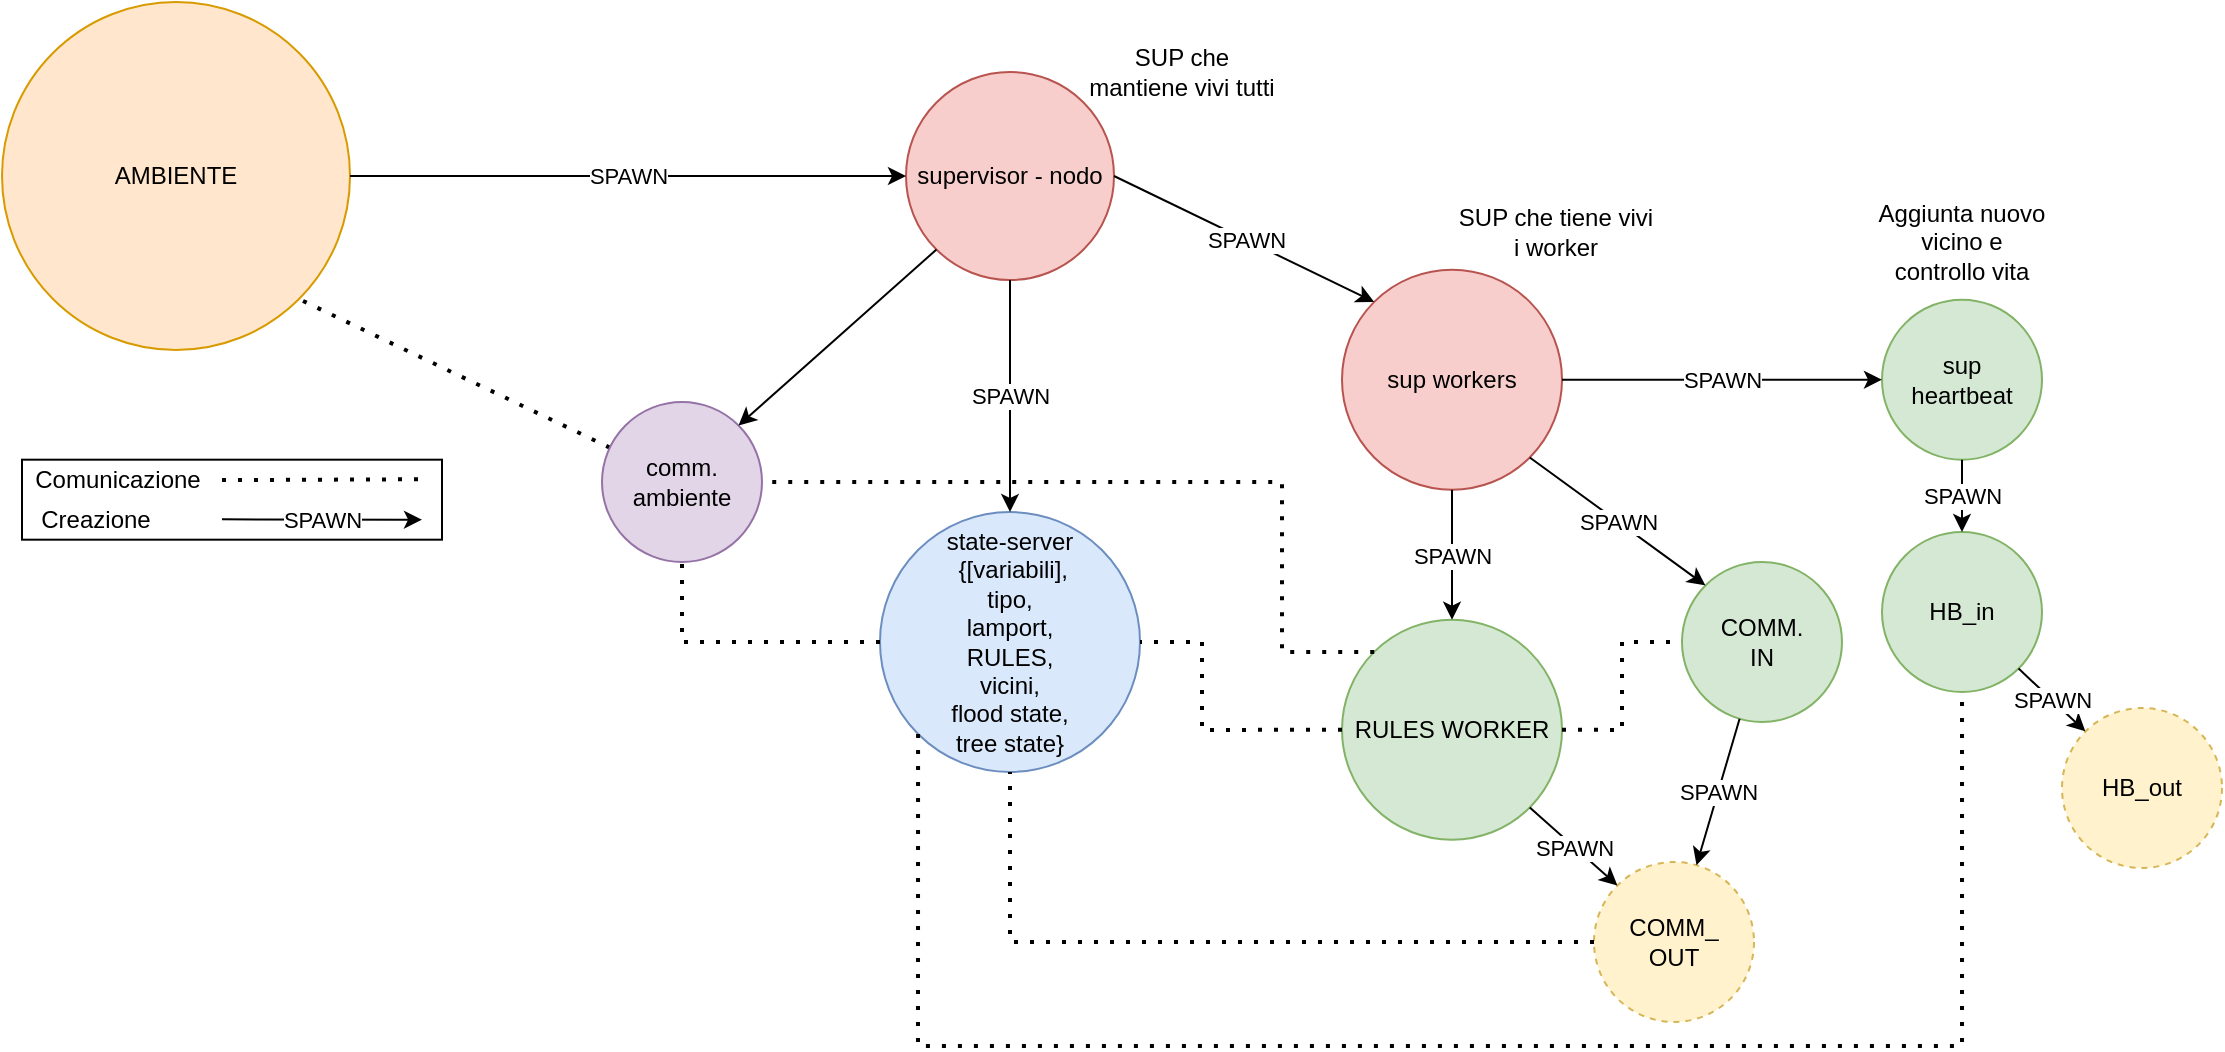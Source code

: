 <mxfile version="14.5.10" type="github">
  <diagram id="8f2JrUlGuPTvHsmJs0fN" name="Page-1">
    <mxGraphModel dx="1182" dy="769" grid="1" gridSize="10" guides="1" tooltips="1" connect="1" arrows="1" fold="1" page="1" pageScale="1" pageWidth="827" pageHeight="1169" math="0" shadow="0">
      <root>
        <mxCell id="0" />
        <mxCell id="1" parent="0" />
        <mxCell id="-jcanLdKdCl-yKt6BdGD-53" value="" style="rounded=0;whiteSpace=wrap;html=1;fillColor=#ffffff;" parent="1" vertex="1">
          <mxGeometry x="10" y="228.84" width="210" height="40" as="geometry" />
        </mxCell>
        <mxCell id="IBeI8l__l9tSu07Wctf3-1" value="supervisor - nodo" style="ellipse;whiteSpace=wrap;html=1;aspect=fixed;fillColor=#f8cecc;strokeColor=#b85450;" parent="1" vertex="1">
          <mxGeometry x="452" y="35" width="104" height="104" as="geometry" />
        </mxCell>
        <mxCell id="IBeI8l__l9tSu07Wctf3-3" value="state-server&lt;br&gt;&amp;nbsp;{[variabili], &lt;br&gt;tipo,&lt;br&gt;lamport,&lt;br&gt;RULES,&lt;br&gt;vicini,&lt;br&gt;flood state,&lt;br&gt;tree state}" style="ellipse;whiteSpace=wrap;html=1;aspect=fixed;fillColor=#dae8fc;strokeColor=#6c8ebf;" parent="1" vertex="1">
          <mxGeometry x="439" y="255" width="130" height="130" as="geometry" />
        </mxCell>
        <mxCell id="IBeI8l__l9tSu07Wctf3-5" value="sup workers" style="ellipse;whiteSpace=wrap;html=1;aspect=fixed;fillColor=#f8cecc;strokeColor=#b85450;" parent="1" vertex="1">
          <mxGeometry x="670" y="133.84" width="110" height="110" as="geometry" />
        </mxCell>
        <mxCell id="IBeI8l__l9tSu07Wctf3-8" value="COMM.&lt;br&gt;IN" style="ellipse;whiteSpace=wrap;html=1;aspect=fixed;fillColor=#d5e8d4;strokeColor=#82b366;" parent="1" vertex="1">
          <mxGeometry x="840" y="280.0" width="80" height="80" as="geometry" />
        </mxCell>
        <mxCell id="IBeI8l__l9tSu07Wctf3-12" value="RULES WORKER" style="ellipse;whiteSpace=wrap;html=1;aspect=fixed;fillColor=#d5e8d4;strokeColor=#82b366;" parent="1" vertex="1">
          <mxGeometry x="670" y="308.84" width="110" height="110" as="geometry" />
        </mxCell>
        <mxCell id="IBeI8l__l9tSu07Wctf3-23" value="SUP che mantiene vivi tutti" style="text;html=1;strokeColor=none;fillColor=none;align=center;verticalAlign=middle;whiteSpace=wrap;rounded=0;" parent="1" vertex="1">
          <mxGeometry x="540" y="10" width="100" height="50" as="geometry" />
        </mxCell>
        <mxCell id="IBeI8l__l9tSu07Wctf3-24" value="SUP che tiene vivi i worker" style="text;html=1;strokeColor=none;fillColor=none;align=center;verticalAlign=middle;whiteSpace=wrap;rounded=0;" parent="1" vertex="1">
          <mxGeometry x="727" y="100.0" width="100" height="30" as="geometry" />
        </mxCell>
        <mxCell id="IBeI8l__l9tSu07Wctf3-25" value="AMBIENTE" style="ellipse;whiteSpace=wrap;html=1;aspect=fixed;fillColor=#ffe6cc;strokeColor=#d79b00;" parent="1" vertex="1">
          <mxGeometry width="174" height="174" as="geometry" />
        </mxCell>
        <mxCell id="IBeI8l__l9tSu07Wctf3-32" value="" style="endArrow=none;dashed=1;html=1;dashPattern=1 3;strokeWidth=2;entryX=1;entryY=1;entryDx=0;entryDy=0;" parent="1" source="-jcanLdKdCl-yKt6BdGD-3" target="IBeI8l__l9tSu07Wctf3-25" edge="1">
          <mxGeometry width="50" height="50" relative="1" as="geometry">
            <mxPoint x="680" y="146" as="sourcePoint" />
            <mxPoint x="307.0" y="20" as="targetPoint" />
          </mxGeometry>
        </mxCell>
        <mxCell id="IBeI8l__l9tSu07Wctf3-35" value="" style="endArrow=classic;html=1;entryX=0;entryY=0.5;entryDx=0;entryDy=0;exitX=1;exitY=0.5;exitDx=0;exitDy=0;" parent="1" source="IBeI8l__l9tSu07Wctf3-25" target="IBeI8l__l9tSu07Wctf3-1" edge="1">
          <mxGeometry relative="1" as="geometry">
            <mxPoint x="220" y="40" as="sourcePoint" />
            <mxPoint x="540" y="280" as="targetPoint" />
          </mxGeometry>
        </mxCell>
        <mxCell id="IBeI8l__l9tSu07Wctf3-36" value="SPAWN" style="edgeLabel;resizable=0;html=1;align=center;verticalAlign=middle;" parent="IBeI8l__l9tSu07Wctf3-35" connectable="0" vertex="1">
          <mxGeometry relative="1" as="geometry" />
        </mxCell>
        <mxCell id="CnOm33l_RqHOCfw_i5Eg-1" value="sup&lt;br&gt;heartbeat" style="ellipse;whiteSpace=wrap;html=1;aspect=fixed;fillColor=#d5e8d4;strokeColor=#82b366;" parent="1" vertex="1">
          <mxGeometry x="940" y="148.84" width="80" height="80" as="geometry" />
        </mxCell>
        <mxCell id="CnOm33l_RqHOCfw_i5Eg-6" value="Aggiunta nuovo vicino e controllo vita" style="text;html=1;strokeColor=none;fillColor=none;align=center;verticalAlign=middle;whiteSpace=wrap;rounded=0;" parent="1" vertex="1">
          <mxGeometry x="935" y="110.0" width="90" height="20" as="geometry" />
        </mxCell>
        <mxCell id="-jcanLdKdCl-yKt6BdGD-3" value="comm.&lt;br&gt;ambiente" style="ellipse;whiteSpace=wrap;html=1;aspect=fixed;fillColor=#e1d5e7;strokeColor=#9673a6;" parent="1" vertex="1">
          <mxGeometry x="300" y="200.0" width="80" height="80" as="geometry" />
        </mxCell>
        <mxCell id="-jcanLdKdCl-yKt6BdGD-7" value="" style="endArrow=classic;html=1;entryX=1;entryY=0;entryDx=0;entryDy=0;exitX=0;exitY=1;exitDx=0;exitDy=0;" parent="1" source="IBeI8l__l9tSu07Wctf3-1" target="-jcanLdKdCl-yKt6BdGD-3" edge="1">
          <mxGeometry width="50" height="50" relative="1" as="geometry">
            <mxPoint x="538" y="124" as="sourcePoint" />
            <mxPoint x="600" y="243.84" as="targetPoint" />
          </mxGeometry>
        </mxCell>
        <mxCell id="-jcanLdKdCl-yKt6BdGD-8" value="COMM_&lt;br&gt;OUT" style="ellipse;whiteSpace=wrap;html=1;aspect=fixed;dashed=1;fillColor=#fff2cc;strokeColor=#d6b656;" parent="1" vertex="1">
          <mxGeometry x="796" y="430.0" width="80" height="80" as="geometry" />
        </mxCell>
        <mxCell id="-jcanLdKdCl-yKt6BdGD-12" value="" style="endArrow=classic;html=1;exitX=0.5;exitY=1;exitDx=0;exitDy=0;" parent="1" source="IBeI8l__l9tSu07Wctf3-1" target="IBeI8l__l9tSu07Wctf3-3" edge="1">
          <mxGeometry relative="1" as="geometry">
            <mxPoint x="186.54" y="249.24" as="sourcePoint" />
            <mxPoint x="403.996" y="363.84" as="targetPoint" />
          </mxGeometry>
        </mxCell>
        <mxCell id="-jcanLdKdCl-yKt6BdGD-13" value="SPAWN" style="edgeLabel;resizable=0;html=1;align=center;verticalAlign=middle;" parent="-jcanLdKdCl-yKt6BdGD-12" connectable="0" vertex="1">
          <mxGeometry relative="1" as="geometry" />
        </mxCell>
        <mxCell id="-jcanLdKdCl-yKt6BdGD-14" value="" style="endArrow=classic;html=1;entryX=0;entryY=0;entryDx=0;entryDy=0;exitX=1;exitY=0.5;exitDx=0;exitDy=0;" parent="1" source="IBeI8l__l9tSu07Wctf3-1" target="IBeI8l__l9tSu07Wctf3-5" edge="1">
          <mxGeometry relative="1" as="geometry">
            <mxPoint x="640" y="87" as="sourcePoint" />
            <mxPoint x="561.456" y="125.44" as="targetPoint" />
          </mxGeometry>
        </mxCell>
        <mxCell id="-jcanLdKdCl-yKt6BdGD-15" value="SPAWN" style="edgeLabel;resizable=0;html=1;align=center;verticalAlign=middle;" parent="-jcanLdKdCl-yKt6BdGD-14" connectable="0" vertex="1">
          <mxGeometry relative="1" as="geometry" />
        </mxCell>
        <mxCell id="-jcanLdKdCl-yKt6BdGD-16" value="" style="endArrow=classic;html=1;entryX=0.5;entryY=0;entryDx=0;entryDy=0;exitX=0.5;exitY=1;exitDx=0;exitDy=0;" parent="1" source="IBeI8l__l9tSu07Wctf3-5" target="IBeI8l__l9tSu07Wctf3-12" edge="1">
          <mxGeometry relative="1" as="geometry">
            <mxPoint x="484.0" y="20.84" as="sourcePoint" />
            <mxPoint x="701.456" y="135.44" as="targetPoint" />
          </mxGeometry>
        </mxCell>
        <mxCell id="-jcanLdKdCl-yKt6BdGD-17" value="SPAWN" style="edgeLabel;resizable=0;html=1;align=center;verticalAlign=middle;" parent="-jcanLdKdCl-yKt6BdGD-16" connectable="0" vertex="1">
          <mxGeometry relative="1" as="geometry" />
        </mxCell>
        <mxCell id="-jcanLdKdCl-yKt6BdGD-18" value="" style="endArrow=classic;html=1;entryX=0;entryY=0;entryDx=0;entryDy=0;exitX=1;exitY=1;exitDx=0;exitDy=0;" parent="1" source="IBeI8l__l9tSu07Wctf3-5" target="IBeI8l__l9tSu07Wctf3-8" edge="1">
          <mxGeometry relative="1" as="geometry">
            <mxPoint x="494.0" y="30.84" as="sourcePoint" />
            <mxPoint x="711.456" y="145.44" as="targetPoint" />
          </mxGeometry>
        </mxCell>
        <mxCell id="-jcanLdKdCl-yKt6BdGD-19" value="SPAWN" style="edgeLabel;resizable=0;html=1;align=center;verticalAlign=middle;" parent="-jcanLdKdCl-yKt6BdGD-18" connectable="0" vertex="1">
          <mxGeometry relative="1" as="geometry" />
        </mxCell>
        <mxCell id="-jcanLdKdCl-yKt6BdGD-20" value="" style="endArrow=classic;html=1;entryX=0;entryY=0.5;entryDx=0;entryDy=0;exitX=1;exitY=0.5;exitDx=0;exitDy=0;" parent="1" source="IBeI8l__l9tSu07Wctf3-5" target="CnOm33l_RqHOCfw_i5Eg-1" edge="1">
          <mxGeometry relative="1" as="geometry">
            <mxPoint x="504.0" y="40.84" as="sourcePoint" />
            <mxPoint x="721.456" y="155.44" as="targetPoint" />
          </mxGeometry>
        </mxCell>
        <mxCell id="-jcanLdKdCl-yKt6BdGD-21" value="SPAWN" style="edgeLabel;resizable=0;html=1;align=center;verticalAlign=middle;" parent="-jcanLdKdCl-yKt6BdGD-20" connectable="0" vertex="1">
          <mxGeometry relative="1" as="geometry" />
        </mxCell>
        <mxCell id="-jcanLdKdCl-yKt6BdGD-30" value="" style="endArrow=none;dashed=1;html=1;dashPattern=1 3;strokeWidth=2;entryX=0.5;entryY=1;entryDx=0;entryDy=0;exitX=0;exitY=0.5;exitDx=0;exitDy=0;rounded=0;" parent="1" source="-jcanLdKdCl-yKt6BdGD-8" target="IBeI8l__l9tSu07Wctf3-3" edge="1">
          <mxGeometry width="50" height="50" relative="1" as="geometry">
            <mxPoint x="360" y="428.84" as="sourcePoint" />
            <mxPoint x="410" y="378.84" as="targetPoint" />
            <Array as="points">
              <mxPoint x="630" y="470" />
              <mxPoint x="504" y="470" />
              <mxPoint x="504" y="440" />
            </Array>
          </mxGeometry>
        </mxCell>
        <mxCell id="-jcanLdKdCl-yKt6BdGD-31" value="" style="endArrow=none;dashed=1;html=1;dashPattern=1 3;strokeWidth=2;exitX=0;exitY=1;exitDx=0;exitDy=0;rounded=0;entryX=0.5;entryY=1;entryDx=0;entryDy=0;" parent="1" source="IBeI8l__l9tSu07Wctf3-3" edge="1">
          <mxGeometry width="50" height="50" relative="1" as="geometry">
            <mxPoint x="458.038" y="357.962" as="sourcePoint" />
            <mxPoint x="980" y="337" as="targetPoint" />
            <Array as="points">
              <mxPoint x="458" y="522" />
              <mxPoint x="980" y="522" />
            </Array>
          </mxGeometry>
        </mxCell>
        <mxCell id="-jcanLdKdCl-yKt6BdGD-32" value="" style="endArrow=none;dashed=1;html=1;dashPattern=1 3;strokeWidth=2;exitX=0;exitY=0.5;exitDx=0;exitDy=0;rounded=0;entryX=1;entryY=0.5;entryDx=0;entryDy=0;" parent="1" source="IBeI8l__l9tSu07Wctf3-12" target="IBeI8l__l9tSu07Wctf3-3" edge="1">
          <mxGeometry width="50" height="50" relative="1" as="geometry">
            <mxPoint x="390" y="443.84" as="sourcePoint" />
            <mxPoint x="600" y="310" as="targetPoint" />
            <Array as="points">
              <mxPoint x="600" y="364" />
              <mxPoint x="600" y="320" />
            </Array>
          </mxGeometry>
        </mxCell>
        <mxCell id="-jcanLdKdCl-yKt6BdGD-35" value="" style="endArrow=none;dashed=1;html=1;dashPattern=1 3;strokeWidth=2;entryX=1;entryY=0.5;entryDx=0;entryDy=0;exitX=0;exitY=0;exitDx=0;exitDy=0;rounded=0;orthogonal=1;" parent="1" source="IBeI8l__l9tSu07Wctf3-12" target="-jcanLdKdCl-yKt6BdGD-3" edge="1">
          <mxGeometry width="50" height="50" relative="1" as="geometry">
            <mxPoint x="360" y="302.91" as="sourcePoint" />
            <mxPoint x="478.284" y="211.194" as="targetPoint" />
            <Array as="points">
              <mxPoint x="640" y="325" />
              <mxPoint x="640" y="240" />
            </Array>
          </mxGeometry>
        </mxCell>
        <mxCell id="-jcanLdKdCl-yKt6BdGD-39" value="" style="endArrow=classic;html=1;entryX=0;entryY=0;entryDx=0;entryDy=0;exitX=1;exitY=1;exitDx=0;exitDy=0;" parent="1" source="IBeI8l__l9tSu07Wctf3-12" target="-jcanLdKdCl-yKt6BdGD-8" edge="1">
          <mxGeometry relative="1" as="geometry">
            <mxPoint x="820" y="290" as="sourcePoint" />
            <mxPoint x="820" y="355" as="targetPoint" />
          </mxGeometry>
        </mxCell>
        <mxCell id="-jcanLdKdCl-yKt6BdGD-40" value="SPAWN" style="edgeLabel;resizable=0;html=1;align=center;verticalAlign=middle;" parent="-jcanLdKdCl-yKt6BdGD-39" connectable="0" vertex="1">
          <mxGeometry relative="1" as="geometry" />
        </mxCell>
        <mxCell id="-jcanLdKdCl-yKt6BdGD-45" value="" style="endArrow=none;dashed=1;html=1;dashPattern=1 3;strokeWidth=2;entryX=0;entryY=0.5;entryDx=0;entryDy=0;exitX=1;exitY=0.5;exitDx=0;exitDy=0;rounded=0;" parent="1" source="IBeI8l__l9tSu07Wctf3-12" target="IBeI8l__l9tSu07Wctf3-8" edge="1">
          <mxGeometry width="50" height="50" relative="1" as="geometry">
            <mxPoint x="540" y="420" as="sourcePoint" />
            <mxPoint x="590" y="370" as="targetPoint" />
            <Array as="points">
              <mxPoint x="810" y="364" />
              <mxPoint x="810" y="320" />
            </Array>
          </mxGeometry>
        </mxCell>
        <mxCell id="-jcanLdKdCl-yKt6BdGD-46" value="" style="endArrow=none;dashed=1;html=1;dashPattern=1 3;strokeWidth=2;entryX=0.5;entryY=1;entryDx=0;entryDy=0;exitX=0;exitY=0.5;exitDx=0;exitDy=0;rounded=0;" parent="1" source="IBeI8l__l9tSu07Wctf3-3" target="-jcanLdKdCl-yKt6BdGD-3" edge="1">
          <mxGeometry width="50" height="50" relative="1" as="geometry">
            <mxPoint x="240" y="418.84" as="sourcePoint" />
            <mxPoint x="290" y="368.84" as="targetPoint" />
            <Array as="points">
              <mxPoint x="340" y="320" />
            </Array>
          </mxGeometry>
        </mxCell>
        <mxCell id="-jcanLdKdCl-yKt6BdGD-47" value="" style="endArrow=none;dashed=1;html=1;dashPattern=1 3;strokeWidth=2;" parent="1" edge="1">
          <mxGeometry width="50" height="50" relative="1" as="geometry">
            <mxPoint x="110" y="239.05" as="sourcePoint" />
            <mxPoint x="210" y="238.63" as="targetPoint" />
          </mxGeometry>
        </mxCell>
        <mxCell id="-jcanLdKdCl-yKt6BdGD-48" value="Comunicazione" style="text;html=1;strokeColor=none;fillColor=none;align=center;verticalAlign=middle;whiteSpace=wrap;rounded=0;dashed=1;" parent="1" vertex="1">
          <mxGeometry x="13" y="228.84" width="90" height="20" as="geometry" />
        </mxCell>
        <mxCell id="-jcanLdKdCl-yKt6BdGD-50" value="" style="endArrow=classic;html=1;" parent="1" edge="1">
          <mxGeometry relative="1" as="geometry">
            <mxPoint x="110" y="258.67" as="sourcePoint" />
            <mxPoint x="210" y="258.84" as="targetPoint" />
          </mxGeometry>
        </mxCell>
        <mxCell id="-jcanLdKdCl-yKt6BdGD-51" value="SPAWN" style="edgeLabel;resizable=0;html=1;align=center;verticalAlign=middle;" parent="-jcanLdKdCl-yKt6BdGD-50" connectable="0" vertex="1">
          <mxGeometry relative="1" as="geometry" />
        </mxCell>
        <mxCell id="-jcanLdKdCl-yKt6BdGD-52" value="Creazione" style="text;html=1;strokeColor=none;fillColor=none;align=center;verticalAlign=middle;whiteSpace=wrap;rounded=0;dashed=1;" parent="1" vertex="1">
          <mxGeometry x="13" y="248.84" width="68" height="20" as="geometry" />
        </mxCell>
        <mxCell id="3y9wfljf3Pt6f6VjnLFp-1" value="HB_in" style="ellipse;whiteSpace=wrap;html=1;aspect=fixed;fillColor=#d5e8d4;strokeColor=#82b366;" vertex="1" parent="1">
          <mxGeometry x="940" y="265" width="80" height="80" as="geometry" />
        </mxCell>
        <mxCell id="3y9wfljf3Pt6f6VjnLFp-2" value="HB_out" style="ellipse;whiteSpace=wrap;html=1;aspect=fixed;fillColor=#fff2cc;strokeColor=#d6b656;dashed=1;" vertex="1" parent="1">
          <mxGeometry x="1030" y="353" width="80" height="80" as="geometry" />
        </mxCell>
        <mxCell id="3y9wfljf3Pt6f6VjnLFp-4" value="" style="endArrow=classic;html=1;entryX=0;entryY=0;entryDx=0;entryDy=0;exitX=1;exitY=1;exitDx=0;exitDy=0;" edge="1" parent="1" source="3y9wfljf3Pt6f6VjnLFp-1" target="3y9wfljf3Pt6f6VjnLFp-2">
          <mxGeometry relative="1" as="geometry">
            <mxPoint x="773.891" y="237.731" as="sourcePoint" />
            <mxPoint x="861.716" y="301.716" as="targetPoint" />
          </mxGeometry>
        </mxCell>
        <mxCell id="3y9wfljf3Pt6f6VjnLFp-5" value="SPAWN" style="edgeLabel;resizable=0;html=1;align=center;verticalAlign=middle;" connectable="0" vertex="1" parent="3y9wfljf3Pt6f6VjnLFp-4">
          <mxGeometry relative="1" as="geometry" />
        </mxCell>
        <mxCell id="3y9wfljf3Pt6f6VjnLFp-6" value="" style="endArrow=classic;html=1;entryX=0.5;entryY=0;entryDx=0;entryDy=0;exitX=0.5;exitY=1;exitDx=0;exitDy=0;" edge="1" parent="1" source="CnOm33l_RqHOCfw_i5Eg-1" target="3y9wfljf3Pt6f6VjnLFp-1">
          <mxGeometry relative="1" as="geometry">
            <mxPoint x="735" y="253.84" as="sourcePoint" />
            <mxPoint x="735" y="318.84" as="targetPoint" />
          </mxGeometry>
        </mxCell>
        <mxCell id="3y9wfljf3Pt6f6VjnLFp-7" value="SPAWN" style="edgeLabel;resizable=0;html=1;align=center;verticalAlign=middle;" connectable="0" vertex="1" parent="3y9wfljf3Pt6f6VjnLFp-6">
          <mxGeometry relative="1" as="geometry" />
        </mxCell>
        <mxCell id="3y9wfljf3Pt6f6VjnLFp-8" value="" style="endArrow=classic;html=1;" edge="1" parent="1" source="IBeI8l__l9tSu07Wctf3-8" target="-jcanLdKdCl-yKt6BdGD-8">
          <mxGeometry relative="1" as="geometry">
            <mxPoint x="773.891" y="412.731" as="sourcePoint" />
            <mxPoint x="821.716" y="451.716" as="targetPoint" />
          </mxGeometry>
        </mxCell>
        <mxCell id="3y9wfljf3Pt6f6VjnLFp-9" value="SPAWN" style="edgeLabel;resizable=0;html=1;align=center;verticalAlign=middle;" connectable="0" vertex="1" parent="3y9wfljf3Pt6f6VjnLFp-8">
          <mxGeometry relative="1" as="geometry" />
        </mxCell>
      </root>
    </mxGraphModel>
  </diagram>
</mxfile>
